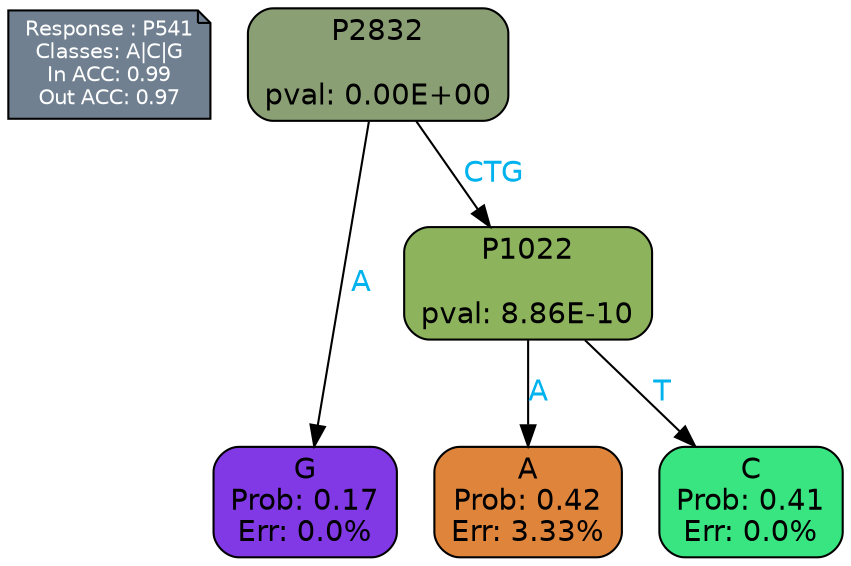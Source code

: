 digraph Tree {
node [shape=box, style="filled, rounded", color="black", fontname=helvetica] ;
graph [ranksep=equally, splines=polylines, bgcolor=transparent, dpi=600] ;
edge [fontname=helvetica] ;
LEGEND [label="Response : P541
Classes: A|C|G
In ACC: 0.99
Out ACC: 0.97
",shape=note,align=left,style=filled,fillcolor="slategray",fontcolor="white",fontsize=10];1 [label="P2832

pval: 0.00E+00", fillcolor="#8b9f74"] ;
2 [label="G
Prob: 0.17
Err: 0.0%", fillcolor="#8139e5"] ;
3 [label="P1022

pval: 8.86E-10", fillcolor="#8db35d"] ;
4 [label="A
Prob: 0.42
Err: 3.33%", fillcolor="#df843b"] ;
5 [label="C
Prob: 0.41
Err: 0.0%", fillcolor="#39e581"] ;
1 -> 2 [label="A",fontcolor=deepskyblue2] ;
1 -> 3 [label="CTG",fontcolor=deepskyblue2] ;
3 -> 4 [label="A",fontcolor=deepskyblue2] ;
3 -> 5 [label="T",fontcolor=deepskyblue2] ;
{rank = same; 2;4;5;}{rank = same; LEGEND;1;}}